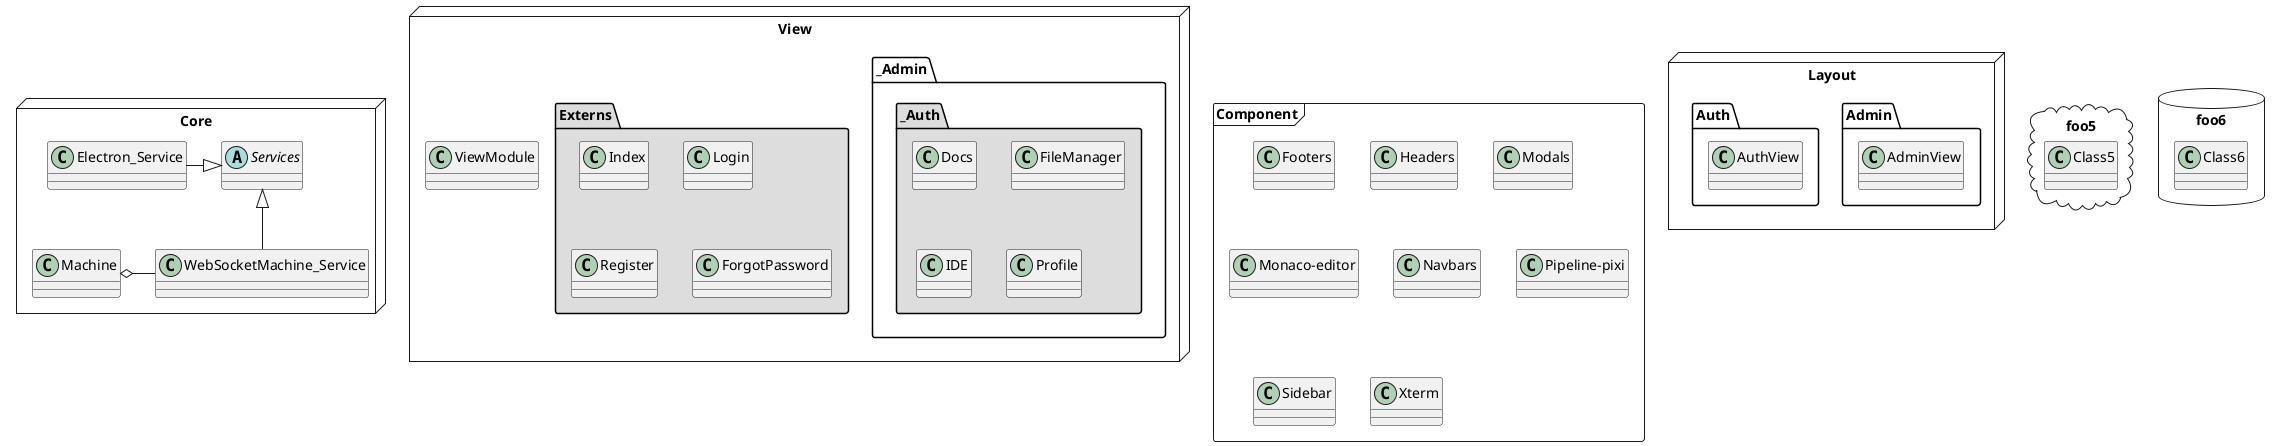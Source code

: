 @startuml
'https://plantuml.com/class-diagram
' TODO


package Core <<Node>> {
  abstract class Services
  class Electron_Service
  class WebSocketMachine_Service

  class Machine
}

Services <|-left- Electron_Service
Services <|-down- WebSocketMachine_Service
Machine o-right- WebSocketMachine_Service


package Layout <<Node>> {

  package Admin <<Folder>> {
    class AdminView
  }

  package Auth <<Folder>> {
   class AuthView
  }

}

package View <<Node>> {

  class ViewModule

  package _Admin <<Folder>> {

    package _Auth <<Folder>> #DDDDDD {
      class Docs
      class FileManager
      class IDE
      class Profile
    }

  }

  package Externs <<Folder>> #DDDDDD  {
   class Index
   class Login
   class Register
   class ForgotPassword
  }
}

package Component <<Frame>> {
  class Footers
  class Headers
  class Modals
  class Monaco-editor
  class Navbars
  class Pipeline-pixi
  class Sidebar
  class Xterm
}

package foo5 <<Cloud>> {
  class Class5
}

package foo6 <<Database>> {
  class Class6
}

@enduml
